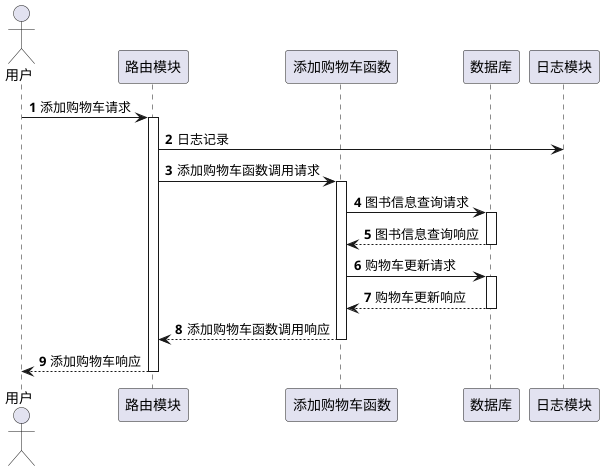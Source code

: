 @startuml
'https://plantuml.com/sequence-diagram

autonumber

actor 用户 as general
participant 路由模块 as router
participant 添加购物车函数 as cart
participant 数据库 as database
participant 日志模块 as log

general -> router++ : 添加购物车请求
router -> log: 日志记录
router -> cart ++: 添加购物车函数调用请求
cart -> database ++: 图书信息查询请求
database --> cart --: 图书信息查询响应
cart -> database ++: 购物车更新请求
database --> cart --: 购物车更新响应

cart --> router --: 添加购物车函数调用响应

router --> general-- : 添加购物车响应



@enduml